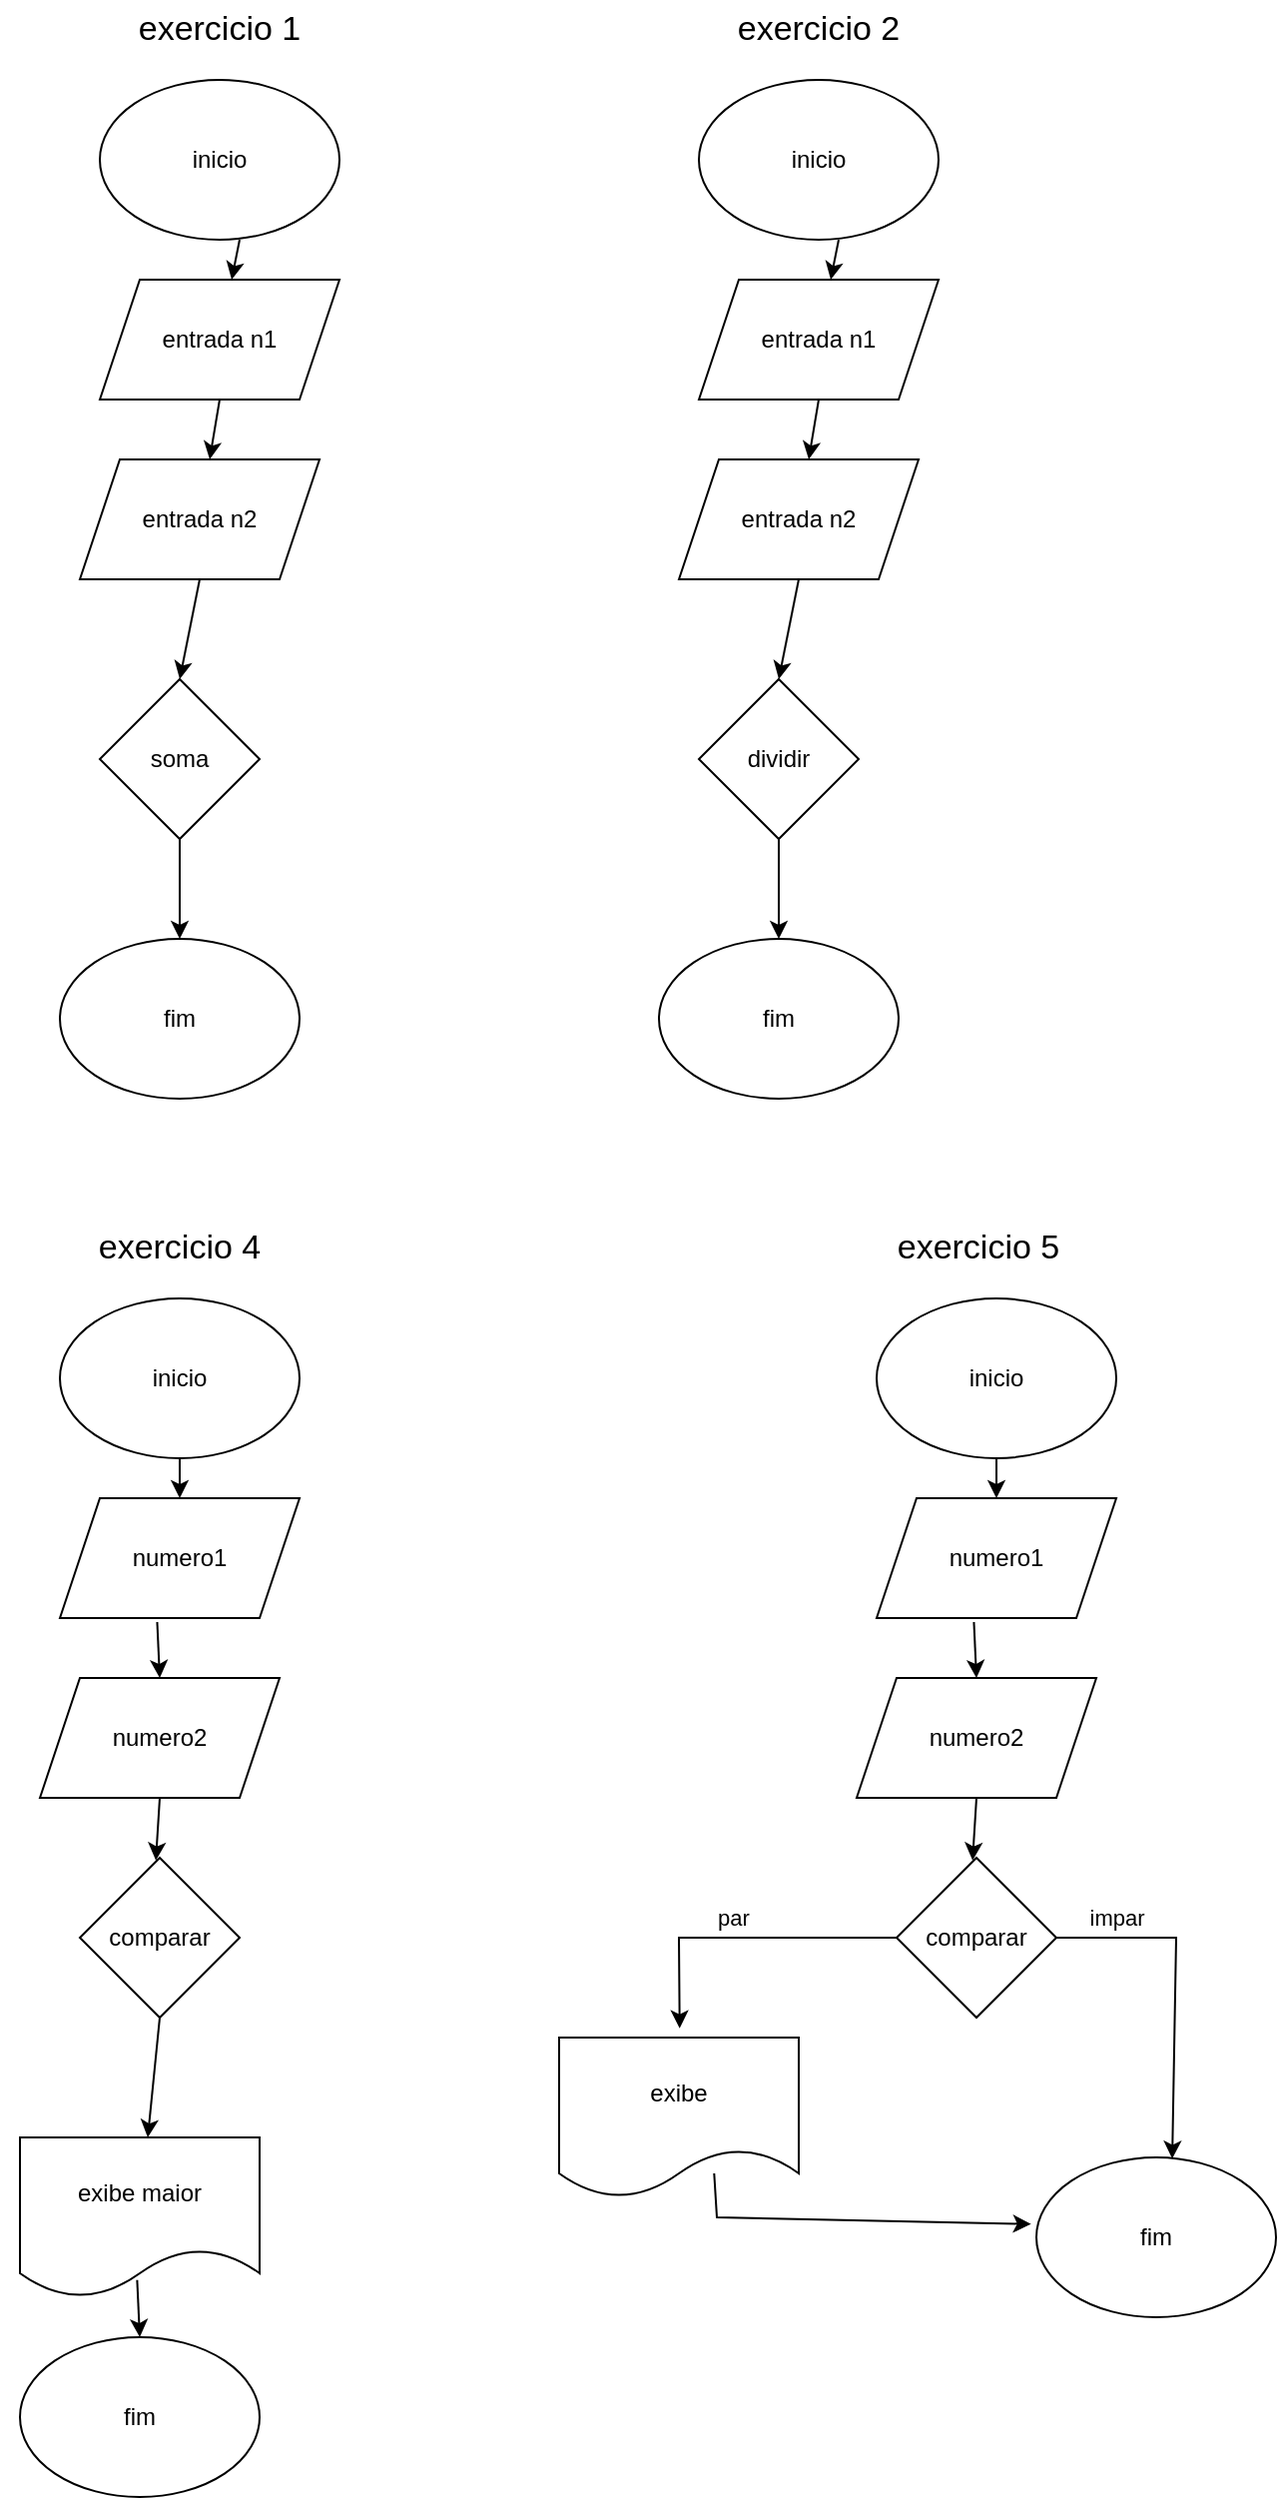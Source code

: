 <mxfile version="17.2.4" type="device"><diagram id="6MhBs9lrnmFJoBOFTDcq" name="Page-1"><mxGraphModel dx="782" dy="436" grid="1" gridSize="10" guides="1" tooltips="1" connect="1" arrows="1" fold="1" page="1" pageScale="1" pageWidth="827" pageHeight="1169" math="0" shadow="0"><root><mxCell id="0"/><mxCell id="1" parent="0"/><mxCell id="aWjBVjJjiyLf7wA51wME-1" value="inicio" style="ellipse;whiteSpace=wrap;html=1;" vertex="1" parent="1"><mxGeometry x="220" y="60" width="120" height="80" as="geometry"/></mxCell><mxCell id="aWjBVjJjiyLf7wA51wME-2" value="entrada n1" style="shape=parallelogram;perimeter=parallelogramPerimeter;whiteSpace=wrap;html=1;fixedSize=1;" vertex="1" parent="1"><mxGeometry x="220" y="160" width="120" height="60" as="geometry"/></mxCell><mxCell id="aWjBVjJjiyLf7wA51wME-3" value="entrada n2" style="shape=parallelogram;perimeter=parallelogramPerimeter;whiteSpace=wrap;html=1;fixedSize=1;" vertex="1" parent="1"><mxGeometry x="210" y="250" width="120" height="60" as="geometry"/></mxCell><mxCell id="aWjBVjJjiyLf7wA51wME-4" value="fim" style="ellipse;whiteSpace=wrap;html=1;" vertex="1" parent="1"><mxGeometry x="200" y="490" width="120" height="80" as="geometry"/></mxCell><mxCell id="aWjBVjJjiyLf7wA51wME-5" value="soma" style="rhombus;whiteSpace=wrap;html=1;" vertex="1" parent="1"><mxGeometry x="220" y="360" width="80" height="80" as="geometry"/></mxCell><mxCell id="aWjBVjJjiyLf7wA51wME-6" value="" style="endArrow=classic;html=1;rounded=0;" edge="1" parent="1" target="aWjBVjJjiyLf7wA51wME-2"><mxGeometry width="50" height="50" relative="1" as="geometry"><mxPoint x="290" y="140" as="sourcePoint"/><mxPoint x="340" y="90" as="targetPoint"/></mxGeometry></mxCell><mxCell id="aWjBVjJjiyLf7wA51wME-7" value="" style="endArrow=classic;html=1;rounded=0;exitX=0.5;exitY=1;exitDx=0;exitDy=0;" edge="1" parent="1" source="aWjBVjJjiyLf7wA51wME-2" target="aWjBVjJjiyLf7wA51wME-3"><mxGeometry width="50" height="50" relative="1" as="geometry"><mxPoint x="380" y="350" as="sourcePoint"/><mxPoint x="430" y="300" as="targetPoint"/></mxGeometry></mxCell><mxCell id="aWjBVjJjiyLf7wA51wME-8" value="" style="endArrow=classic;html=1;rounded=0;exitX=0.5;exitY=1;exitDx=0;exitDy=0;entryX=0.5;entryY=0;entryDx=0;entryDy=0;" edge="1" parent="1" source="aWjBVjJjiyLf7wA51wME-3" target="aWjBVjJjiyLf7wA51wME-5"><mxGeometry width="50" height="50" relative="1" as="geometry"><mxPoint x="380" y="350" as="sourcePoint"/><mxPoint x="430" y="300" as="targetPoint"/></mxGeometry></mxCell><mxCell id="aWjBVjJjiyLf7wA51wME-9" value="" style="endArrow=classic;html=1;rounded=0;exitX=0.5;exitY=1;exitDx=0;exitDy=0;entryX=0.5;entryY=0;entryDx=0;entryDy=0;" edge="1" parent="1" source="aWjBVjJjiyLf7wA51wME-5" target="aWjBVjJjiyLf7wA51wME-4"><mxGeometry width="50" height="50" relative="1" as="geometry"><mxPoint x="380" y="450" as="sourcePoint"/><mxPoint x="430" y="400" as="targetPoint"/></mxGeometry></mxCell><mxCell id="aWjBVjJjiyLf7wA51wME-10" value="inicio" style="ellipse;whiteSpace=wrap;html=1;" vertex="1" parent="1"><mxGeometry x="520" y="60" width="120" height="80" as="geometry"/></mxCell><mxCell id="aWjBVjJjiyLf7wA51wME-11" value="entrada n1" style="shape=parallelogram;perimeter=parallelogramPerimeter;whiteSpace=wrap;html=1;fixedSize=1;" vertex="1" parent="1"><mxGeometry x="520" y="160" width="120" height="60" as="geometry"/></mxCell><mxCell id="aWjBVjJjiyLf7wA51wME-12" value="entrada n2" style="shape=parallelogram;perimeter=parallelogramPerimeter;whiteSpace=wrap;html=1;fixedSize=1;" vertex="1" parent="1"><mxGeometry x="510" y="250" width="120" height="60" as="geometry"/></mxCell><mxCell id="aWjBVjJjiyLf7wA51wME-13" value="fim" style="ellipse;whiteSpace=wrap;html=1;" vertex="1" parent="1"><mxGeometry x="500" y="490" width="120" height="80" as="geometry"/></mxCell><mxCell id="aWjBVjJjiyLf7wA51wME-14" value="dividir" style="rhombus;whiteSpace=wrap;html=1;" vertex="1" parent="1"><mxGeometry x="520" y="360" width="80" height="80" as="geometry"/></mxCell><mxCell id="aWjBVjJjiyLf7wA51wME-15" value="" style="endArrow=classic;html=1;rounded=0;" edge="1" parent="1" target="aWjBVjJjiyLf7wA51wME-11"><mxGeometry width="50" height="50" relative="1" as="geometry"><mxPoint x="590" y="140" as="sourcePoint"/><mxPoint x="640" y="90" as="targetPoint"/></mxGeometry></mxCell><mxCell id="aWjBVjJjiyLf7wA51wME-16" value="" style="endArrow=classic;html=1;rounded=0;exitX=0.5;exitY=1;exitDx=0;exitDy=0;" edge="1" parent="1" source="aWjBVjJjiyLf7wA51wME-11" target="aWjBVjJjiyLf7wA51wME-12"><mxGeometry width="50" height="50" relative="1" as="geometry"><mxPoint x="680" y="350" as="sourcePoint"/><mxPoint x="730" y="300" as="targetPoint"/></mxGeometry></mxCell><mxCell id="aWjBVjJjiyLf7wA51wME-17" value="" style="endArrow=classic;html=1;rounded=0;exitX=0.5;exitY=1;exitDx=0;exitDy=0;entryX=0.5;entryY=0;entryDx=0;entryDy=0;" edge="1" parent="1" source="aWjBVjJjiyLf7wA51wME-12" target="aWjBVjJjiyLf7wA51wME-14"><mxGeometry width="50" height="50" relative="1" as="geometry"><mxPoint x="680" y="350" as="sourcePoint"/><mxPoint x="730" y="300" as="targetPoint"/></mxGeometry></mxCell><mxCell id="aWjBVjJjiyLf7wA51wME-18" value="" style="endArrow=classic;html=1;rounded=0;exitX=0.5;exitY=1;exitDx=0;exitDy=0;entryX=0.5;entryY=0;entryDx=0;entryDy=0;" edge="1" parent="1" source="aWjBVjJjiyLf7wA51wME-14" target="aWjBVjJjiyLf7wA51wME-13"><mxGeometry width="50" height="50" relative="1" as="geometry"><mxPoint x="680" y="450" as="sourcePoint"/><mxPoint x="730" y="400" as="targetPoint"/></mxGeometry></mxCell><mxCell id="aWjBVjJjiyLf7wA51wME-19" value="inicio" style="ellipse;whiteSpace=wrap;html=1;" vertex="1" parent="1"><mxGeometry x="200" y="670" width="120" height="80" as="geometry"/></mxCell><mxCell id="aWjBVjJjiyLf7wA51wME-20" value="numero1" style="shape=parallelogram;perimeter=parallelogramPerimeter;whiteSpace=wrap;html=1;fixedSize=1;" vertex="1" parent="1"><mxGeometry x="200" y="770" width="120" height="60" as="geometry"/></mxCell><mxCell id="aWjBVjJjiyLf7wA51wME-21" value="numero2" style="shape=parallelogram;perimeter=parallelogramPerimeter;whiteSpace=wrap;html=1;fixedSize=1;" vertex="1" parent="1"><mxGeometry x="190" y="860" width="120" height="60" as="geometry"/></mxCell><mxCell id="aWjBVjJjiyLf7wA51wME-22" value="fim" style="ellipse;whiteSpace=wrap;html=1;" vertex="1" parent="1"><mxGeometry x="180" y="1190" width="120" height="80" as="geometry"/></mxCell><mxCell id="aWjBVjJjiyLf7wA51wME-24" value="" style="endArrow=classic;html=1;rounded=0;exitX=0.5;exitY=1;exitDx=0;exitDy=0;" edge="1" parent="1" target="aWjBVjJjiyLf7wA51wME-20" source="aWjBVjJjiyLf7wA51wME-19"><mxGeometry width="50" height="50" relative="1" as="geometry"><mxPoint x="270" y="750" as="sourcePoint"/><mxPoint x="320" y="700" as="targetPoint"/></mxGeometry></mxCell><mxCell id="aWjBVjJjiyLf7wA51wME-29" value="exibe maior" style="shape=document;whiteSpace=wrap;html=1;boundedLbl=1;" vertex="1" parent="1"><mxGeometry x="180" y="1090" width="120" height="80" as="geometry"/></mxCell><mxCell id="aWjBVjJjiyLf7wA51wME-30" value="" style="endArrow=classic;html=1;rounded=0;exitX=0.489;exitY=0.892;exitDx=0;exitDy=0;exitPerimeter=0;entryX=0.5;entryY=0;entryDx=0;entryDy=0;" edge="1" parent="1" source="aWjBVjJjiyLf7wA51wME-29" target="aWjBVjJjiyLf7wA51wME-22"><mxGeometry width="50" height="50" relative="1" as="geometry"><mxPoint x="380" y="1130" as="sourcePoint"/><mxPoint x="430" y="1080" as="targetPoint"/></mxGeometry></mxCell><mxCell id="aWjBVjJjiyLf7wA51wME-36" value="" style="endArrow=classic;html=1;rounded=0;exitX=0.406;exitY=1.033;exitDx=0;exitDy=0;exitPerimeter=0;entryX=0.5;entryY=0;entryDx=0;entryDy=0;" edge="1" parent="1" source="aWjBVjJjiyLf7wA51wME-20" target="aWjBVjJjiyLf7wA51wME-21"><mxGeometry width="50" height="50" relative="1" as="geometry"><mxPoint x="380" y="870" as="sourcePoint"/><mxPoint x="430" y="820" as="targetPoint"/></mxGeometry></mxCell><mxCell id="aWjBVjJjiyLf7wA51wME-38" value="" style="endArrow=classic;html=1;rounded=0;exitX=0.5;exitY=1;exitDx=0;exitDy=0;entryX=0.567;entryY=0.022;entryDx=0;entryDy=0;entryPerimeter=0;" edge="1" parent="1" source="aWjBVjJjiyLf7wA51wME-21"><mxGeometry width="50" height="50" relative="1" as="geometry"><mxPoint x="380" y="990" as="sourcePoint"/><mxPoint x="248.04" y="951.32" as="targetPoint"/></mxGeometry></mxCell><mxCell id="aWjBVjJjiyLf7wA51wME-40" value="inicio" style="ellipse;whiteSpace=wrap;html=1;" vertex="1" parent="1"><mxGeometry x="609" y="670" width="120" height="80" as="geometry"/></mxCell><mxCell id="aWjBVjJjiyLf7wA51wME-41" value="numero1" style="shape=parallelogram;perimeter=parallelogramPerimeter;whiteSpace=wrap;html=1;fixedSize=1;" vertex="1" parent="1"><mxGeometry x="609" y="770" width="120" height="60" as="geometry"/></mxCell><mxCell id="aWjBVjJjiyLf7wA51wME-42" value="numero2" style="shape=parallelogram;perimeter=parallelogramPerimeter;whiteSpace=wrap;html=1;fixedSize=1;" vertex="1" parent="1"><mxGeometry x="599" y="860" width="120" height="60" as="geometry"/></mxCell><mxCell id="aWjBVjJjiyLf7wA51wME-43" value="" style="endArrow=classic;html=1;rounded=0;exitX=0.5;exitY=1;exitDx=0;exitDy=0;" edge="1" parent="1" source="aWjBVjJjiyLf7wA51wME-40" target="aWjBVjJjiyLf7wA51wME-41"><mxGeometry width="50" height="50" relative="1" as="geometry"><mxPoint x="679" y="750" as="sourcePoint"/><mxPoint x="729" y="700" as="targetPoint"/></mxGeometry></mxCell><mxCell id="aWjBVjJjiyLf7wA51wME-47" value="" style="endArrow=classic;html=1;rounded=0;exitX=0.406;exitY=1.033;exitDx=0;exitDy=0;exitPerimeter=0;entryX=0.5;entryY=0;entryDx=0;entryDy=0;" edge="1" parent="1" source="aWjBVjJjiyLf7wA51wME-41" target="aWjBVjJjiyLf7wA51wME-42"><mxGeometry width="50" height="50" relative="1" as="geometry"><mxPoint x="789" y="870" as="sourcePoint"/><mxPoint x="839" y="820" as="targetPoint"/></mxGeometry></mxCell><mxCell id="aWjBVjJjiyLf7wA51wME-49" value="" style="endArrow=classic;html=1;rounded=0;exitX=0.5;exitY=1;exitDx=0;exitDy=0;entryX=0.567;entryY=0.022;entryDx=0;entryDy=0;entryPerimeter=0;" edge="1" parent="1" source="aWjBVjJjiyLf7wA51wME-42"><mxGeometry width="50" height="50" relative="1" as="geometry"><mxPoint x="789" y="990" as="sourcePoint"/><mxPoint x="657.04" y="951.32" as="targetPoint"/></mxGeometry></mxCell><mxCell id="aWjBVjJjiyLf7wA51wME-52" value="comparar" style="rhombus;whiteSpace=wrap;html=1;" vertex="1" parent="1"><mxGeometry x="619" y="950" width="80" height="80" as="geometry"/></mxCell><mxCell id="aWjBVjJjiyLf7wA51wME-53" value="exibe" style="shape=document;whiteSpace=wrap;html=1;boundedLbl=1;" vertex="1" parent="1"><mxGeometry x="450" y="1040" width="120" height="80" as="geometry"/></mxCell><mxCell id="aWjBVjJjiyLf7wA51wME-58" value="" style="endArrow=classic;html=1;rounded=0;exitX=0;exitY=0.5;exitDx=0;exitDy=0;entryX=0.428;entryY=-0.058;entryDx=0;entryDy=0;entryPerimeter=0;" edge="1" parent="1" source="aWjBVjJjiyLf7wA51wME-52"><mxGeometry width="50" height="50" relative="1" as="geometry"><mxPoint x="419" y="1000" as="sourcePoint"/><mxPoint x="510.36" y="1035.36" as="targetPoint"/><Array as="points"><mxPoint x="510" y="990"/></Array></mxGeometry></mxCell><mxCell id="aWjBVjJjiyLf7wA51wME-59" value="par" style="edgeLabel;html=1;align=center;verticalAlign=middle;resizable=0;points=[];" vertex="1" connectable="0" parent="aWjBVjJjiyLf7wA51wME-58"><mxGeometry x="0.206" y="-1" relative="1" as="geometry"><mxPoint x="11" y="-9" as="offset"/></mxGeometry></mxCell><mxCell id="aWjBVjJjiyLf7wA51wME-62" value="fim" style="ellipse;whiteSpace=wrap;html=1;" vertex="1" parent="1"><mxGeometry x="689" y="1100" width="120" height="80" as="geometry"/></mxCell><mxCell id="aWjBVjJjiyLf7wA51wME-63" value="impar" style="endArrow=classic;html=1;rounded=0;exitX=1;exitY=0.5;exitDx=0;exitDy=0;entryX=0.567;entryY=0.008;entryDx=0;entryDy=0;entryPerimeter=0;" edge="1" parent="1" source="aWjBVjJjiyLf7wA51wME-52" target="aWjBVjJjiyLf7wA51wME-62"><mxGeometry x="-0.648" y="10" width="50" height="50" relative="1" as="geometry"><mxPoint x="419" y="1020" as="sourcePoint"/><mxPoint x="469" y="970" as="targetPoint"/><Array as="points"><mxPoint x="719" y="990"/><mxPoint x="759" y="990"/></Array><mxPoint as="offset"/></mxGeometry></mxCell><mxCell id="aWjBVjJjiyLf7wA51wME-64" value="" style="endArrow=classic;html=1;rounded=0;exitX=0.572;exitY=0.85;exitDx=0;exitDy=0;exitPerimeter=0;entryX=-0.022;entryY=0.417;entryDx=0;entryDy=0;entryPerimeter=0;" edge="1" parent="1" target="aWjBVjJjiyLf7wA51wME-62"><mxGeometry width="50" height="50" relative="1" as="geometry"><mxPoint x="527.64" y="1108" as="sourcePoint"/><mxPoint x="469" y="970" as="targetPoint"/><Array as="points"><mxPoint x="529" y="1130"/></Array></mxGeometry></mxCell><mxCell id="aWjBVjJjiyLf7wA51wME-65" value="comparar" style="rhombus;whiteSpace=wrap;html=1;" vertex="1" parent="1"><mxGeometry x="210" y="950" width="80" height="80" as="geometry"/></mxCell><mxCell id="aWjBVjJjiyLf7wA51wME-66" value="" style="endArrow=classic;html=1;rounded=0;exitX=0.5;exitY=1;exitDx=0;exitDy=0;" edge="1" parent="1" source="aWjBVjJjiyLf7wA51wME-65" target="aWjBVjJjiyLf7wA51wME-29"><mxGeometry width="50" height="50" relative="1" as="geometry"><mxPoint x="400" y="1100" as="sourcePoint"/><mxPoint x="450" y="1050" as="targetPoint"/></mxGeometry></mxCell><mxCell id="aWjBVjJjiyLf7wA51wME-67" value="&lt;font style=&quot;font-size: 17px&quot;&gt;exercicio 2&lt;/font&gt;" style="text;html=1;strokeColor=none;fillColor=none;align=center;verticalAlign=middle;whiteSpace=wrap;rounded=0;" vertex="1" parent="1"><mxGeometry x="490" y="20" width="180" height="30" as="geometry"/></mxCell><mxCell id="aWjBVjJjiyLf7wA51wME-68" value="&lt;font style=&quot;font-size: 17px&quot;&gt;exercicio 1&lt;/font&gt;" style="text;html=1;strokeColor=none;fillColor=none;align=center;verticalAlign=middle;whiteSpace=wrap;rounded=0;" vertex="1" parent="1"><mxGeometry x="190" y="20" width="180" height="30" as="geometry"/></mxCell><mxCell id="aWjBVjJjiyLf7wA51wME-69" value="&lt;font style=&quot;font-size: 17px&quot;&gt;exercicio 5&lt;/font&gt;" style="text;html=1;strokeColor=none;fillColor=none;align=center;verticalAlign=middle;whiteSpace=wrap;rounded=0;" vertex="1" parent="1"><mxGeometry x="570" y="630" width="180" height="30" as="geometry"/></mxCell><mxCell id="aWjBVjJjiyLf7wA51wME-70" value="&lt;font style=&quot;font-size: 17px&quot;&gt;exercicio 4&lt;/font&gt;" style="text;html=1;strokeColor=none;fillColor=none;align=center;verticalAlign=middle;whiteSpace=wrap;rounded=0;" vertex="1" parent="1"><mxGeometry x="170" y="630" width="180" height="30" as="geometry"/></mxCell></root></mxGraphModel></diagram></mxfile>